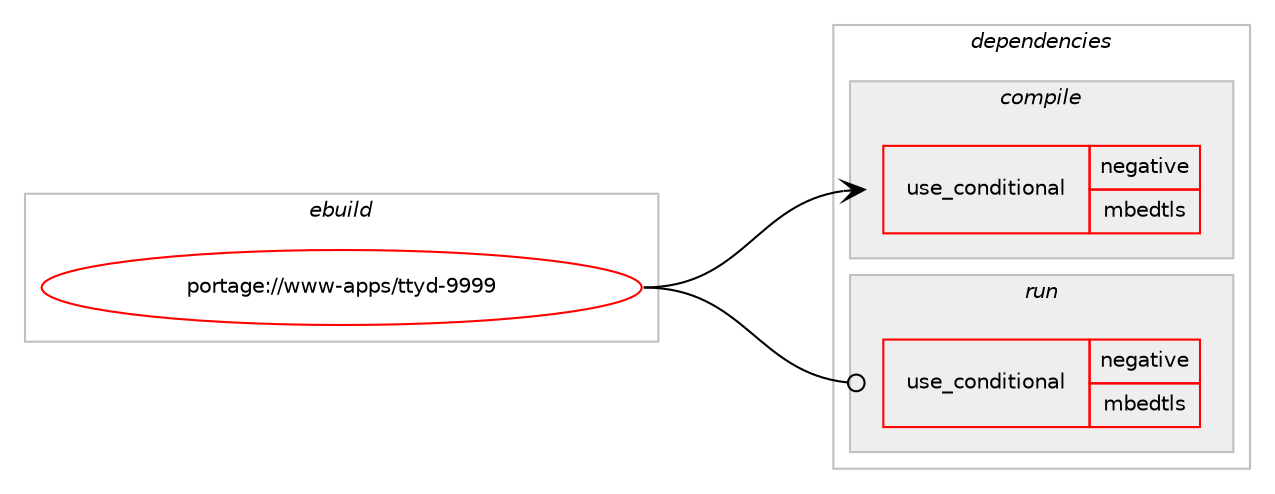 digraph prolog {

# *************
# Graph options
# *************

newrank=true;
concentrate=true;
compound=true;
graph [rankdir=LR,fontname=Helvetica,fontsize=10,ranksep=1.5];#, ranksep=2.5, nodesep=0.2];
edge  [arrowhead=vee];
node  [fontname=Helvetica,fontsize=10];

# **********
# The ebuild
# **********

subgraph cluster_leftcol {
color=gray;
rank=same;
label=<<i>ebuild</i>>;
id [label="portage://www-apps/ttyd-9999", color=red, width=4, href="../www-apps/ttyd-9999.svg"];
}

# ****************
# The dependencies
# ****************

subgraph cluster_midcol {
color=gray;
label=<<i>dependencies</i>>;
subgraph cluster_compile {
fillcolor="#eeeeee";
style=filled;
label=<<i>compile</i>>;
subgraph cond12230 {
dependency17653 [label=<<TABLE BORDER="0" CELLBORDER="1" CELLSPACING="0" CELLPADDING="4"><TR><TD ROWSPAN="3" CELLPADDING="10">use_conditional</TD></TR><TR><TD>negative</TD></TR><TR><TD>mbedtls</TD></TR></TABLE>>, shape=none, color=red];
# *** BEGIN UNKNOWN DEPENDENCY TYPE (TODO) ***
# dependency17653 -> package_dependency(portage://www-apps/ttyd-9999,install,no,dev-libs,openssl,none,[,,],any_same_slot,[])
# *** END UNKNOWN DEPENDENCY TYPE (TODO) ***

}
id:e -> dependency17653:w [weight=20,style="solid",arrowhead="vee"];
# *** BEGIN UNKNOWN DEPENDENCY TYPE (TODO) ***
# id -> package_dependency(portage://www-apps/ttyd-9999,install,no,dev-libs,json-c,none,[,,],any_same_slot,[])
# *** END UNKNOWN DEPENDENCY TYPE (TODO) ***

# *** BEGIN UNKNOWN DEPENDENCY TYPE (TODO) ***
# id -> package_dependency(portage://www-apps/ttyd-9999,install,no,dev-libs,libuv,none,[,,],any_same_slot,[])
# *** END UNKNOWN DEPENDENCY TYPE (TODO) ***

# *** BEGIN UNKNOWN DEPENDENCY TYPE (TODO) ***
# id -> package_dependency(portage://www-apps/ttyd-9999,install,no,net-libs,libwebsockets,none,[,,],any_same_slot,[use(enable(libuv),none),use(equal(mbedtls),none),use(enable(ssl),none)])
# *** END UNKNOWN DEPENDENCY TYPE (TODO) ***

# *** BEGIN UNKNOWN DEPENDENCY TYPE (TODO) ***
# id -> package_dependency(portage://www-apps/ttyd-9999,install,no,sys-libs,zlib,none,[,,],any_same_slot,[])
# *** END UNKNOWN DEPENDENCY TYPE (TODO) ***

}
subgraph cluster_compileandrun {
fillcolor="#eeeeee";
style=filled;
label=<<i>compile and run</i>>;
}
subgraph cluster_run {
fillcolor="#eeeeee";
style=filled;
label=<<i>run</i>>;
subgraph cond12231 {
dependency17654 [label=<<TABLE BORDER="0" CELLBORDER="1" CELLSPACING="0" CELLPADDING="4"><TR><TD ROWSPAN="3" CELLPADDING="10">use_conditional</TD></TR><TR><TD>negative</TD></TR><TR><TD>mbedtls</TD></TR></TABLE>>, shape=none, color=red];
# *** BEGIN UNKNOWN DEPENDENCY TYPE (TODO) ***
# dependency17654 -> package_dependency(portage://www-apps/ttyd-9999,run,no,dev-libs,openssl,none,[,,],any_same_slot,[])
# *** END UNKNOWN DEPENDENCY TYPE (TODO) ***

}
id:e -> dependency17654:w [weight=20,style="solid",arrowhead="odot"];
# *** BEGIN UNKNOWN DEPENDENCY TYPE (TODO) ***
# id -> package_dependency(portage://www-apps/ttyd-9999,run,no,dev-libs,json-c,none,[,,],any_same_slot,[])
# *** END UNKNOWN DEPENDENCY TYPE (TODO) ***

# *** BEGIN UNKNOWN DEPENDENCY TYPE (TODO) ***
# id -> package_dependency(portage://www-apps/ttyd-9999,run,no,dev-libs,libuv,none,[,,],any_same_slot,[])
# *** END UNKNOWN DEPENDENCY TYPE (TODO) ***

# *** BEGIN UNKNOWN DEPENDENCY TYPE (TODO) ***
# id -> package_dependency(portage://www-apps/ttyd-9999,run,no,net-libs,libwebsockets,none,[,,],any_same_slot,[use(enable(libuv),none),use(equal(mbedtls),none),use(enable(ssl),none)])
# *** END UNKNOWN DEPENDENCY TYPE (TODO) ***

# *** BEGIN UNKNOWN DEPENDENCY TYPE (TODO) ***
# id -> package_dependency(portage://www-apps/ttyd-9999,run,no,sys-libs,zlib,none,[,,],any_same_slot,[])
# *** END UNKNOWN DEPENDENCY TYPE (TODO) ***

}
}

# **************
# The candidates
# **************

subgraph cluster_choices {
rank=same;
color=gray;
label=<<i>candidates</i>>;

}

}
